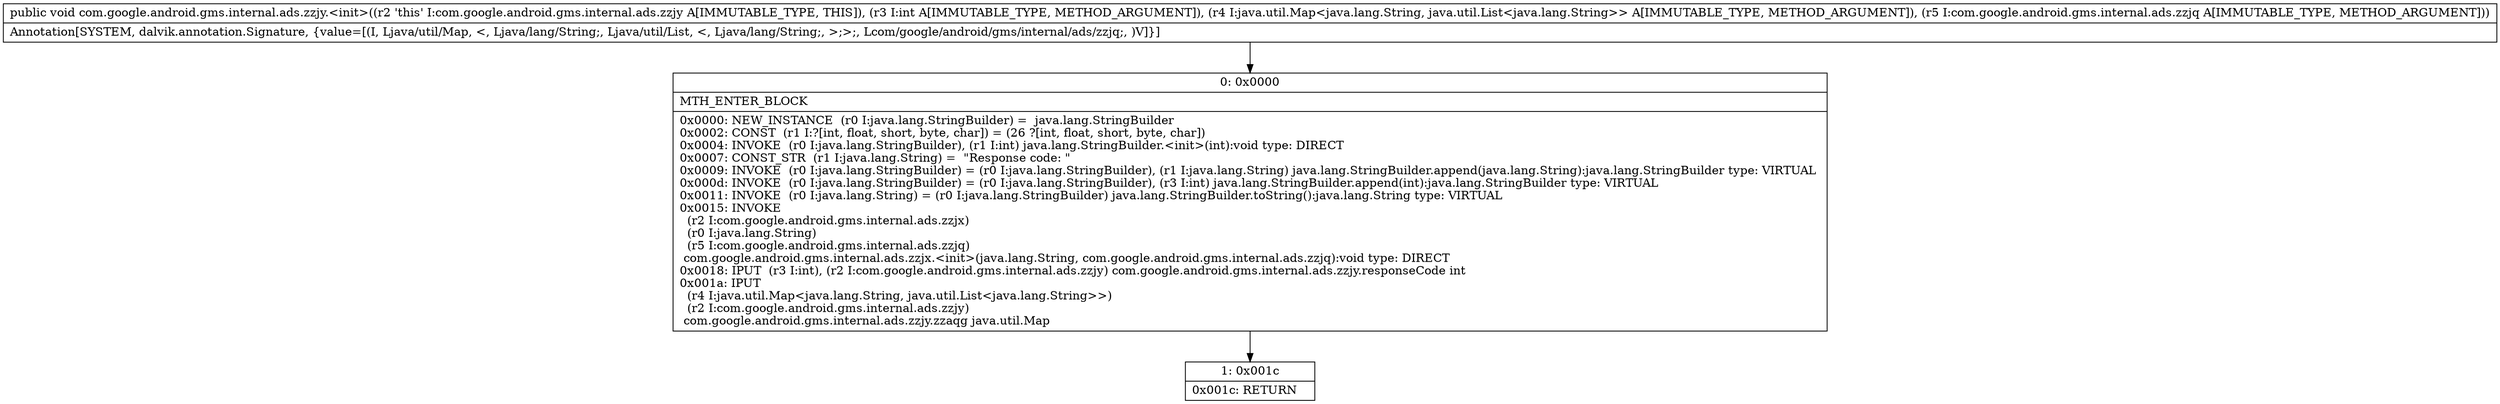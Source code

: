 digraph "CFG forcom.google.android.gms.internal.ads.zzjy.\<init\>(ILjava\/util\/Map;Lcom\/google\/android\/gms\/internal\/ads\/zzjq;)V" {
Node_0 [shape=record,label="{0\:\ 0x0000|MTH_ENTER_BLOCK\l|0x0000: NEW_INSTANCE  (r0 I:java.lang.StringBuilder) =  java.lang.StringBuilder \l0x0002: CONST  (r1 I:?[int, float, short, byte, char]) = (26 ?[int, float, short, byte, char]) \l0x0004: INVOKE  (r0 I:java.lang.StringBuilder), (r1 I:int) java.lang.StringBuilder.\<init\>(int):void type: DIRECT \l0x0007: CONST_STR  (r1 I:java.lang.String) =  \"Response code: \" \l0x0009: INVOKE  (r0 I:java.lang.StringBuilder) = (r0 I:java.lang.StringBuilder), (r1 I:java.lang.String) java.lang.StringBuilder.append(java.lang.String):java.lang.StringBuilder type: VIRTUAL \l0x000d: INVOKE  (r0 I:java.lang.StringBuilder) = (r0 I:java.lang.StringBuilder), (r3 I:int) java.lang.StringBuilder.append(int):java.lang.StringBuilder type: VIRTUAL \l0x0011: INVOKE  (r0 I:java.lang.String) = (r0 I:java.lang.StringBuilder) java.lang.StringBuilder.toString():java.lang.String type: VIRTUAL \l0x0015: INVOKE  \l  (r2 I:com.google.android.gms.internal.ads.zzjx)\l  (r0 I:java.lang.String)\l  (r5 I:com.google.android.gms.internal.ads.zzjq)\l com.google.android.gms.internal.ads.zzjx.\<init\>(java.lang.String, com.google.android.gms.internal.ads.zzjq):void type: DIRECT \l0x0018: IPUT  (r3 I:int), (r2 I:com.google.android.gms.internal.ads.zzjy) com.google.android.gms.internal.ads.zzjy.responseCode int \l0x001a: IPUT  \l  (r4 I:java.util.Map\<java.lang.String, java.util.List\<java.lang.String\>\>)\l  (r2 I:com.google.android.gms.internal.ads.zzjy)\l com.google.android.gms.internal.ads.zzjy.zzaqg java.util.Map \l}"];
Node_1 [shape=record,label="{1\:\ 0x001c|0x001c: RETURN   \l}"];
MethodNode[shape=record,label="{public void com.google.android.gms.internal.ads.zzjy.\<init\>((r2 'this' I:com.google.android.gms.internal.ads.zzjy A[IMMUTABLE_TYPE, THIS]), (r3 I:int A[IMMUTABLE_TYPE, METHOD_ARGUMENT]), (r4 I:java.util.Map\<java.lang.String, java.util.List\<java.lang.String\>\> A[IMMUTABLE_TYPE, METHOD_ARGUMENT]), (r5 I:com.google.android.gms.internal.ads.zzjq A[IMMUTABLE_TYPE, METHOD_ARGUMENT]))  | Annotation[SYSTEM, dalvik.annotation.Signature, \{value=[(I, Ljava\/util\/Map, \<, Ljava\/lang\/String;, Ljava\/util\/List, \<, Ljava\/lang\/String;, \>;\>;, Lcom\/google\/android\/gms\/internal\/ads\/zzjq;, )V]\}]\l}"];
MethodNode -> Node_0;
Node_0 -> Node_1;
}

